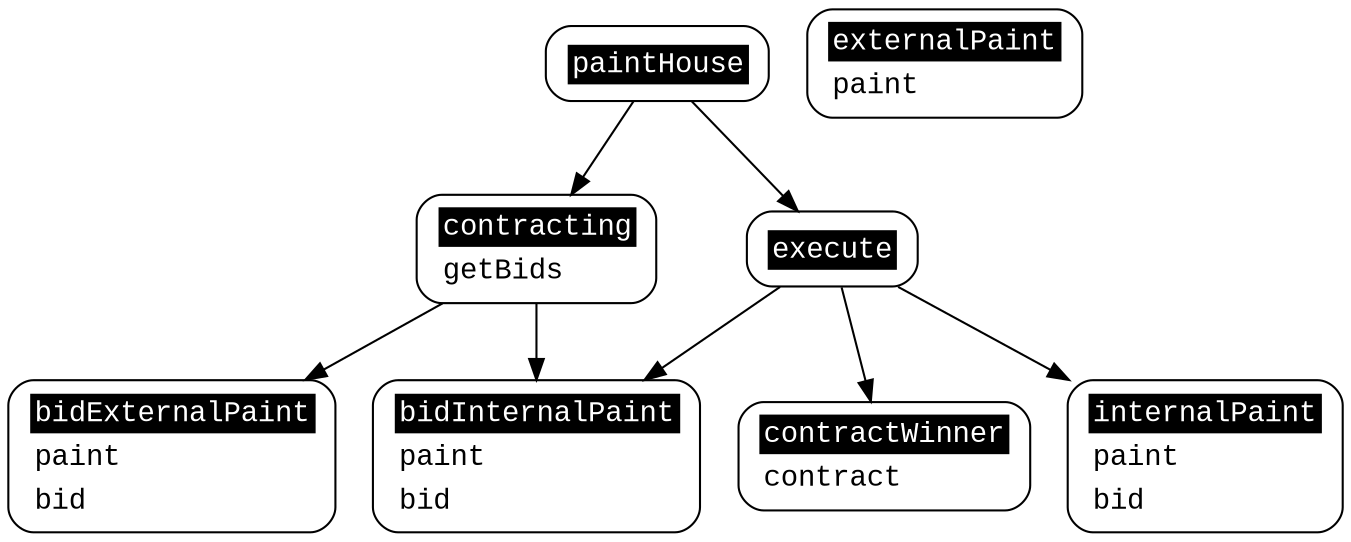 digraph G {
	"paintHouse" [ style = "filled" fillcolor = "white" fontname = "Courier New" shape = "Mrecord" label = <<table border="0" cellborder="0" bgcolor="white"><tr><td bgcolor="black" align="center"><font color="white">paintHouse</font></td></tr></table>> ];
	"contracting" [ style = "filled" fillcolor = "white" fontname = "Courier New" shape = "Mrecord" label = <<table border="0" cellborder="0" bgcolor="white"><tr><td bgcolor="black" align="center"><font color="white">contracting</font></td></tr><tr><td align="left">getBids</td></tr></table>> ];
	"bidInternalPaint" [ style = "filled" fillcolor = "white" fontname = "Courier New" shape = "Mrecord" label = <<table border="0" cellborder="0" bgcolor="white"><tr><td bgcolor="black" align="center"><font color="white">bidInternalPaint</font></td></tr><tr><td align="left">paint</td></tr><tr><td align="left">bid</td></tr></table>> ];
	"bidExternalPaint" [ style = "filled" fillcolor = "white" fontname = "Courier New" shape = "Mrecord" label = <<table border="0" cellborder="0" bgcolor="white"><tr><td bgcolor="black" align="center"><font color="white">bidExternalPaint</font></td></tr><tr><td align="left">paint</td></tr><tr><td align="left">bid</td></tr></table>> ];
	"execute" [ style = "filled" fillcolor = "white" fontname = "Courier New" shape = "Mrecord" label = <<table border="0" cellborder="0" bgcolor="white"><tr><td bgcolor="black" align="center"><font color="white">execute</font></td></tr></table>> ];
	"contractWinner" [ style = "filled" fillcolor = "white" fontname = "Courier New" shape = "Mrecord" label = <<table border="0" cellborder="0" bgcolor="white"><tr><td bgcolor="black" align="center"><font color="white">contractWinner</font></td></tr><tr><td align="left">contract</td></tr></table>> ];
	"internalPaint" [ style = "filled" fillcolor = "white" fontname = "Courier New" shape = "Mrecord" label = <<table border="0" cellborder="0" bgcolor="white"><tr><td bgcolor="black" align="center"><font color="white">internalPaint</font></td></tr><tr><td align="left">paint</td></tr><tr><td align="left">bid</td></tr></table>> ];
	"externalPaint" [ style = "filled" fillcolor = "white" fontname = "Courier New" shape = "Mrecord" label = <<table border="0" cellborder="0" bgcolor="white"><tr><td bgcolor="black" align="center"><font color="white">externalPaint</font></td></tr><tr><td align="left">paint</td></tr></table>> ];
	contracting->bidExternalPaint;
	paintHouse->execute;
	execute->bidInternalPaint;
	execute->internalPaint;
	contracting->bidInternalPaint;
	paintHouse->contracting;
	execute->contractWinner;
}
